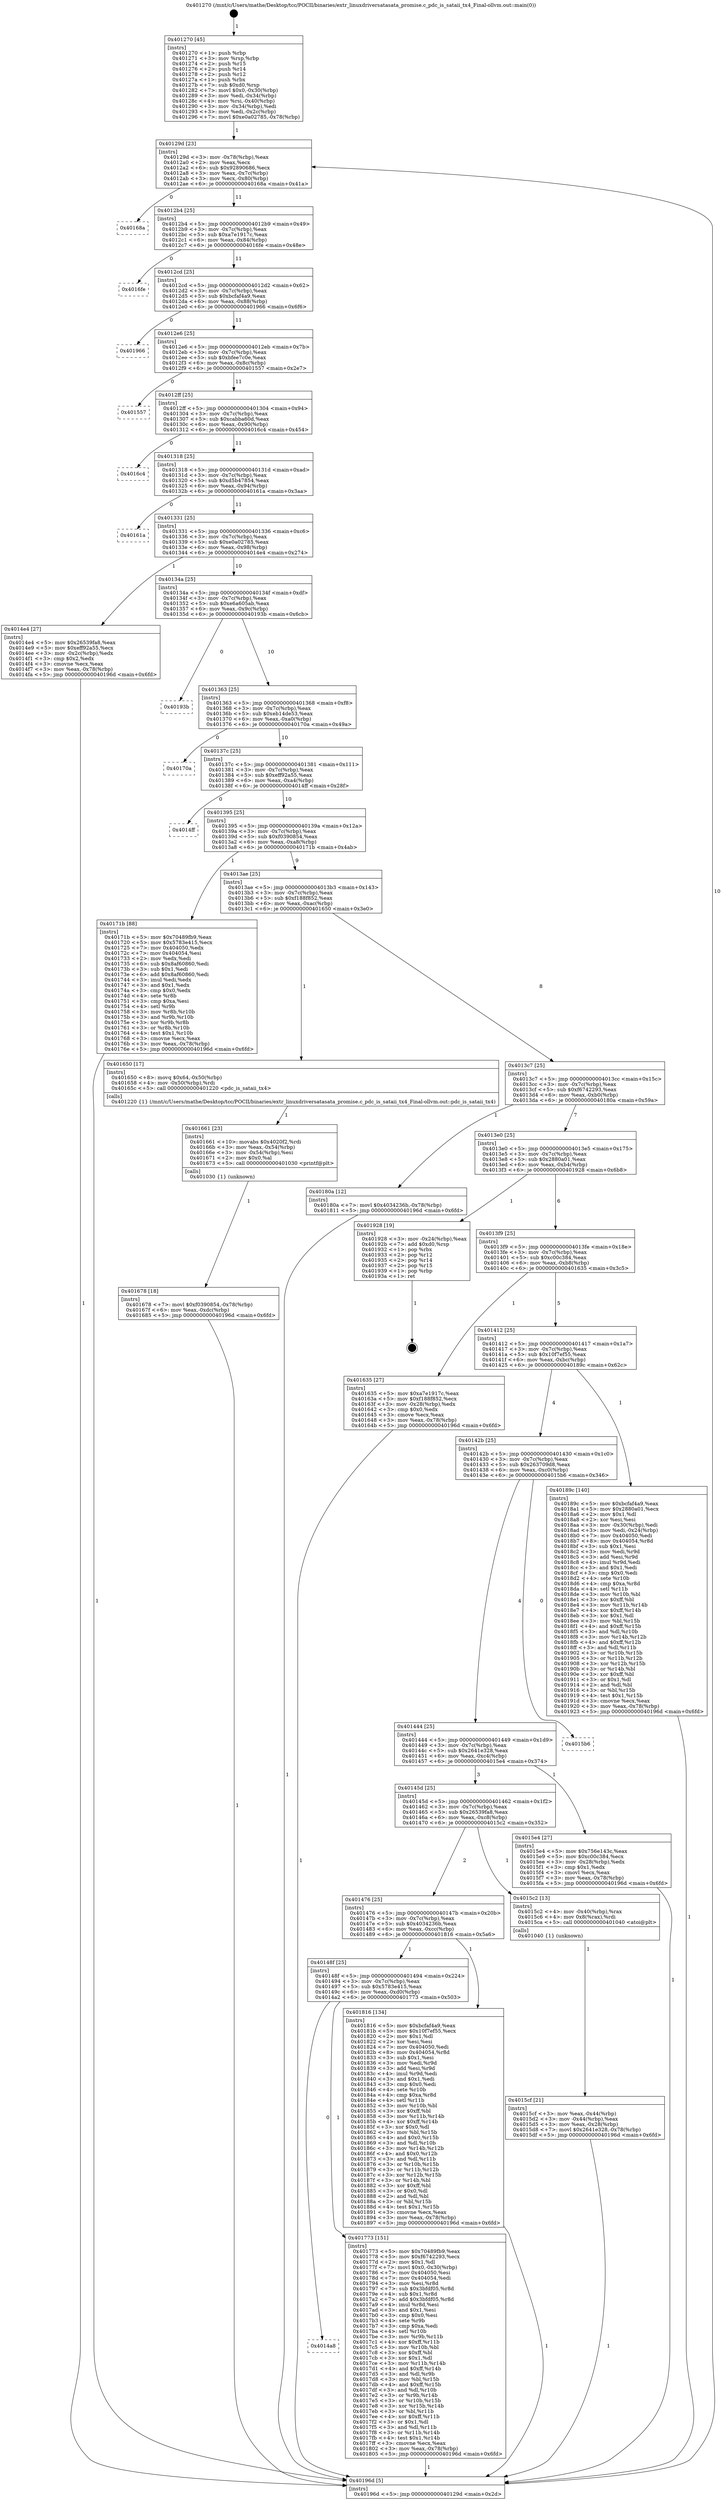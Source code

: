 digraph "0x401270" {
  label = "0x401270 (/mnt/c/Users/mathe/Desktop/tcc/POCII/binaries/extr_linuxdriversatasata_promise.c_pdc_is_sataii_tx4_Final-ollvm.out::main(0))"
  labelloc = "t"
  node[shape=record]

  Entry [label="",width=0.3,height=0.3,shape=circle,fillcolor=black,style=filled]
  "0x40129d" [label="{
     0x40129d [23]\l
     | [instrs]\l
     &nbsp;&nbsp;0x40129d \<+3\>: mov -0x78(%rbp),%eax\l
     &nbsp;&nbsp;0x4012a0 \<+2\>: mov %eax,%ecx\l
     &nbsp;&nbsp;0x4012a2 \<+6\>: sub $0x92890686,%ecx\l
     &nbsp;&nbsp;0x4012a8 \<+3\>: mov %eax,-0x7c(%rbp)\l
     &nbsp;&nbsp;0x4012ab \<+3\>: mov %ecx,-0x80(%rbp)\l
     &nbsp;&nbsp;0x4012ae \<+6\>: je 000000000040168a \<main+0x41a\>\l
  }"]
  "0x40168a" [label="{
     0x40168a\l
  }", style=dashed]
  "0x4012b4" [label="{
     0x4012b4 [25]\l
     | [instrs]\l
     &nbsp;&nbsp;0x4012b4 \<+5\>: jmp 00000000004012b9 \<main+0x49\>\l
     &nbsp;&nbsp;0x4012b9 \<+3\>: mov -0x7c(%rbp),%eax\l
     &nbsp;&nbsp;0x4012bc \<+5\>: sub $0xa7e1917c,%eax\l
     &nbsp;&nbsp;0x4012c1 \<+6\>: mov %eax,-0x84(%rbp)\l
     &nbsp;&nbsp;0x4012c7 \<+6\>: je 00000000004016fe \<main+0x48e\>\l
  }"]
  Exit [label="",width=0.3,height=0.3,shape=circle,fillcolor=black,style=filled,peripheries=2]
  "0x4016fe" [label="{
     0x4016fe\l
  }", style=dashed]
  "0x4012cd" [label="{
     0x4012cd [25]\l
     | [instrs]\l
     &nbsp;&nbsp;0x4012cd \<+5\>: jmp 00000000004012d2 \<main+0x62\>\l
     &nbsp;&nbsp;0x4012d2 \<+3\>: mov -0x7c(%rbp),%eax\l
     &nbsp;&nbsp;0x4012d5 \<+5\>: sub $0xbcfaf4a9,%eax\l
     &nbsp;&nbsp;0x4012da \<+6\>: mov %eax,-0x88(%rbp)\l
     &nbsp;&nbsp;0x4012e0 \<+6\>: je 0000000000401966 \<main+0x6f6\>\l
  }"]
  "0x4014a8" [label="{
     0x4014a8\l
  }", style=dashed]
  "0x401966" [label="{
     0x401966\l
  }", style=dashed]
  "0x4012e6" [label="{
     0x4012e6 [25]\l
     | [instrs]\l
     &nbsp;&nbsp;0x4012e6 \<+5\>: jmp 00000000004012eb \<main+0x7b\>\l
     &nbsp;&nbsp;0x4012eb \<+3\>: mov -0x7c(%rbp),%eax\l
     &nbsp;&nbsp;0x4012ee \<+5\>: sub $0xbfee7c0e,%eax\l
     &nbsp;&nbsp;0x4012f3 \<+6\>: mov %eax,-0x8c(%rbp)\l
     &nbsp;&nbsp;0x4012f9 \<+6\>: je 0000000000401557 \<main+0x2e7\>\l
  }"]
  "0x401773" [label="{
     0x401773 [151]\l
     | [instrs]\l
     &nbsp;&nbsp;0x401773 \<+5\>: mov $0x70489fb9,%eax\l
     &nbsp;&nbsp;0x401778 \<+5\>: mov $0xf6742293,%ecx\l
     &nbsp;&nbsp;0x40177d \<+2\>: mov $0x1,%dl\l
     &nbsp;&nbsp;0x40177f \<+7\>: movl $0x0,-0x30(%rbp)\l
     &nbsp;&nbsp;0x401786 \<+7\>: mov 0x404050,%esi\l
     &nbsp;&nbsp;0x40178d \<+7\>: mov 0x404054,%edi\l
     &nbsp;&nbsp;0x401794 \<+3\>: mov %esi,%r8d\l
     &nbsp;&nbsp;0x401797 \<+7\>: sub $0x3bfdf05,%r8d\l
     &nbsp;&nbsp;0x40179e \<+4\>: sub $0x1,%r8d\l
     &nbsp;&nbsp;0x4017a2 \<+7\>: add $0x3bfdf05,%r8d\l
     &nbsp;&nbsp;0x4017a9 \<+4\>: imul %r8d,%esi\l
     &nbsp;&nbsp;0x4017ad \<+3\>: and $0x1,%esi\l
     &nbsp;&nbsp;0x4017b0 \<+3\>: cmp $0x0,%esi\l
     &nbsp;&nbsp;0x4017b3 \<+4\>: sete %r9b\l
     &nbsp;&nbsp;0x4017b7 \<+3\>: cmp $0xa,%edi\l
     &nbsp;&nbsp;0x4017ba \<+4\>: setl %r10b\l
     &nbsp;&nbsp;0x4017be \<+3\>: mov %r9b,%r11b\l
     &nbsp;&nbsp;0x4017c1 \<+4\>: xor $0xff,%r11b\l
     &nbsp;&nbsp;0x4017c5 \<+3\>: mov %r10b,%bl\l
     &nbsp;&nbsp;0x4017c8 \<+3\>: xor $0xff,%bl\l
     &nbsp;&nbsp;0x4017cb \<+3\>: xor $0x1,%dl\l
     &nbsp;&nbsp;0x4017ce \<+3\>: mov %r11b,%r14b\l
     &nbsp;&nbsp;0x4017d1 \<+4\>: and $0xff,%r14b\l
     &nbsp;&nbsp;0x4017d5 \<+3\>: and %dl,%r9b\l
     &nbsp;&nbsp;0x4017d8 \<+3\>: mov %bl,%r15b\l
     &nbsp;&nbsp;0x4017db \<+4\>: and $0xff,%r15b\l
     &nbsp;&nbsp;0x4017df \<+3\>: and %dl,%r10b\l
     &nbsp;&nbsp;0x4017e2 \<+3\>: or %r9b,%r14b\l
     &nbsp;&nbsp;0x4017e5 \<+3\>: or %r10b,%r15b\l
     &nbsp;&nbsp;0x4017e8 \<+3\>: xor %r15b,%r14b\l
     &nbsp;&nbsp;0x4017eb \<+3\>: or %bl,%r11b\l
     &nbsp;&nbsp;0x4017ee \<+4\>: xor $0xff,%r11b\l
     &nbsp;&nbsp;0x4017f2 \<+3\>: or $0x1,%dl\l
     &nbsp;&nbsp;0x4017f5 \<+3\>: and %dl,%r11b\l
     &nbsp;&nbsp;0x4017f8 \<+3\>: or %r11b,%r14b\l
     &nbsp;&nbsp;0x4017fb \<+4\>: test $0x1,%r14b\l
     &nbsp;&nbsp;0x4017ff \<+3\>: cmovne %ecx,%eax\l
     &nbsp;&nbsp;0x401802 \<+3\>: mov %eax,-0x78(%rbp)\l
     &nbsp;&nbsp;0x401805 \<+5\>: jmp 000000000040196d \<main+0x6fd\>\l
  }"]
  "0x401557" [label="{
     0x401557\l
  }", style=dashed]
  "0x4012ff" [label="{
     0x4012ff [25]\l
     | [instrs]\l
     &nbsp;&nbsp;0x4012ff \<+5\>: jmp 0000000000401304 \<main+0x94\>\l
     &nbsp;&nbsp;0x401304 \<+3\>: mov -0x7c(%rbp),%eax\l
     &nbsp;&nbsp;0x401307 \<+5\>: sub $0xcabba60d,%eax\l
     &nbsp;&nbsp;0x40130c \<+6\>: mov %eax,-0x90(%rbp)\l
     &nbsp;&nbsp;0x401312 \<+6\>: je 00000000004016c4 \<main+0x454\>\l
  }"]
  "0x40148f" [label="{
     0x40148f [25]\l
     | [instrs]\l
     &nbsp;&nbsp;0x40148f \<+5\>: jmp 0000000000401494 \<main+0x224\>\l
     &nbsp;&nbsp;0x401494 \<+3\>: mov -0x7c(%rbp),%eax\l
     &nbsp;&nbsp;0x401497 \<+5\>: sub $0x5783e415,%eax\l
     &nbsp;&nbsp;0x40149c \<+6\>: mov %eax,-0xd0(%rbp)\l
     &nbsp;&nbsp;0x4014a2 \<+6\>: je 0000000000401773 \<main+0x503\>\l
  }"]
  "0x4016c4" [label="{
     0x4016c4\l
  }", style=dashed]
  "0x401318" [label="{
     0x401318 [25]\l
     | [instrs]\l
     &nbsp;&nbsp;0x401318 \<+5\>: jmp 000000000040131d \<main+0xad\>\l
     &nbsp;&nbsp;0x40131d \<+3\>: mov -0x7c(%rbp),%eax\l
     &nbsp;&nbsp;0x401320 \<+5\>: sub $0xd5b47854,%eax\l
     &nbsp;&nbsp;0x401325 \<+6\>: mov %eax,-0x94(%rbp)\l
     &nbsp;&nbsp;0x40132b \<+6\>: je 000000000040161a \<main+0x3aa\>\l
  }"]
  "0x401816" [label="{
     0x401816 [134]\l
     | [instrs]\l
     &nbsp;&nbsp;0x401816 \<+5\>: mov $0xbcfaf4a9,%eax\l
     &nbsp;&nbsp;0x40181b \<+5\>: mov $0x10f7ef55,%ecx\l
     &nbsp;&nbsp;0x401820 \<+2\>: mov $0x1,%dl\l
     &nbsp;&nbsp;0x401822 \<+2\>: xor %esi,%esi\l
     &nbsp;&nbsp;0x401824 \<+7\>: mov 0x404050,%edi\l
     &nbsp;&nbsp;0x40182b \<+8\>: mov 0x404054,%r8d\l
     &nbsp;&nbsp;0x401833 \<+3\>: sub $0x1,%esi\l
     &nbsp;&nbsp;0x401836 \<+3\>: mov %edi,%r9d\l
     &nbsp;&nbsp;0x401839 \<+3\>: add %esi,%r9d\l
     &nbsp;&nbsp;0x40183c \<+4\>: imul %r9d,%edi\l
     &nbsp;&nbsp;0x401840 \<+3\>: and $0x1,%edi\l
     &nbsp;&nbsp;0x401843 \<+3\>: cmp $0x0,%edi\l
     &nbsp;&nbsp;0x401846 \<+4\>: sete %r10b\l
     &nbsp;&nbsp;0x40184a \<+4\>: cmp $0xa,%r8d\l
     &nbsp;&nbsp;0x40184e \<+4\>: setl %r11b\l
     &nbsp;&nbsp;0x401852 \<+3\>: mov %r10b,%bl\l
     &nbsp;&nbsp;0x401855 \<+3\>: xor $0xff,%bl\l
     &nbsp;&nbsp;0x401858 \<+3\>: mov %r11b,%r14b\l
     &nbsp;&nbsp;0x40185b \<+4\>: xor $0xff,%r14b\l
     &nbsp;&nbsp;0x40185f \<+3\>: xor $0x0,%dl\l
     &nbsp;&nbsp;0x401862 \<+3\>: mov %bl,%r15b\l
     &nbsp;&nbsp;0x401865 \<+4\>: and $0x0,%r15b\l
     &nbsp;&nbsp;0x401869 \<+3\>: and %dl,%r10b\l
     &nbsp;&nbsp;0x40186c \<+3\>: mov %r14b,%r12b\l
     &nbsp;&nbsp;0x40186f \<+4\>: and $0x0,%r12b\l
     &nbsp;&nbsp;0x401873 \<+3\>: and %dl,%r11b\l
     &nbsp;&nbsp;0x401876 \<+3\>: or %r10b,%r15b\l
     &nbsp;&nbsp;0x401879 \<+3\>: or %r11b,%r12b\l
     &nbsp;&nbsp;0x40187c \<+3\>: xor %r12b,%r15b\l
     &nbsp;&nbsp;0x40187f \<+3\>: or %r14b,%bl\l
     &nbsp;&nbsp;0x401882 \<+3\>: xor $0xff,%bl\l
     &nbsp;&nbsp;0x401885 \<+3\>: or $0x0,%dl\l
     &nbsp;&nbsp;0x401888 \<+2\>: and %dl,%bl\l
     &nbsp;&nbsp;0x40188a \<+3\>: or %bl,%r15b\l
     &nbsp;&nbsp;0x40188d \<+4\>: test $0x1,%r15b\l
     &nbsp;&nbsp;0x401891 \<+3\>: cmovne %ecx,%eax\l
     &nbsp;&nbsp;0x401894 \<+3\>: mov %eax,-0x78(%rbp)\l
     &nbsp;&nbsp;0x401897 \<+5\>: jmp 000000000040196d \<main+0x6fd\>\l
  }"]
  "0x40161a" [label="{
     0x40161a\l
  }", style=dashed]
  "0x401331" [label="{
     0x401331 [25]\l
     | [instrs]\l
     &nbsp;&nbsp;0x401331 \<+5\>: jmp 0000000000401336 \<main+0xc6\>\l
     &nbsp;&nbsp;0x401336 \<+3\>: mov -0x7c(%rbp),%eax\l
     &nbsp;&nbsp;0x401339 \<+5\>: sub $0xe0a02785,%eax\l
     &nbsp;&nbsp;0x40133e \<+6\>: mov %eax,-0x98(%rbp)\l
     &nbsp;&nbsp;0x401344 \<+6\>: je 00000000004014e4 \<main+0x274\>\l
  }"]
  "0x401678" [label="{
     0x401678 [18]\l
     | [instrs]\l
     &nbsp;&nbsp;0x401678 \<+7\>: movl $0xf0390854,-0x78(%rbp)\l
     &nbsp;&nbsp;0x40167f \<+6\>: mov %eax,-0xdc(%rbp)\l
     &nbsp;&nbsp;0x401685 \<+5\>: jmp 000000000040196d \<main+0x6fd\>\l
  }"]
  "0x4014e4" [label="{
     0x4014e4 [27]\l
     | [instrs]\l
     &nbsp;&nbsp;0x4014e4 \<+5\>: mov $0x26539fa8,%eax\l
     &nbsp;&nbsp;0x4014e9 \<+5\>: mov $0xeff92a55,%ecx\l
     &nbsp;&nbsp;0x4014ee \<+3\>: mov -0x2c(%rbp),%edx\l
     &nbsp;&nbsp;0x4014f1 \<+3\>: cmp $0x2,%edx\l
     &nbsp;&nbsp;0x4014f4 \<+3\>: cmovne %ecx,%eax\l
     &nbsp;&nbsp;0x4014f7 \<+3\>: mov %eax,-0x78(%rbp)\l
     &nbsp;&nbsp;0x4014fa \<+5\>: jmp 000000000040196d \<main+0x6fd\>\l
  }"]
  "0x40134a" [label="{
     0x40134a [25]\l
     | [instrs]\l
     &nbsp;&nbsp;0x40134a \<+5\>: jmp 000000000040134f \<main+0xdf\>\l
     &nbsp;&nbsp;0x40134f \<+3\>: mov -0x7c(%rbp),%eax\l
     &nbsp;&nbsp;0x401352 \<+5\>: sub $0xe6a605ab,%eax\l
     &nbsp;&nbsp;0x401357 \<+6\>: mov %eax,-0x9c(%rbp)\l
     &nbsp;&nbsp;0x40135d \<+6\>: je 000000000040193b \<main+0x6cb\>\l
  }"]
  "0x40196d" [label="{
     0x40196d [5]\l
     | [instrs]\l
     &nbsp;&nbsp;0x40196d \<+5\>: jmp 000000000040129d \<main+0x2d\>\l
  }"]
  "0x401270" [label="{
     0x401270 [45]\l
     | [instrs]\l
     &nbsp;&nbsp;0x401270 \<+1\>: push %rbp\l
     &nbsp;&nbsp;0x401271 \<+3\>: mov %rsp,%rbp\l
     &nbsp;&nbsp;0x401274 \<+2\>: push %r15\l
     &nbsp;&nbsp;0x401276 \<+2\>: push %r14\l
     &nbsp;&nbsp;0x401278 \<+2\>: push %r12\l
     &nbsp;&nbsp;0x40127a \<+1\>: push %rbx\l
     &nbsp;&nbsp;0x40127b \<+7\>: sub $0xd0,%rsp\l
     &nbsp;&nbsp;0x401282 \<+7\>: movl $0x0,-0x30(%rbp)\l
     &nbsp;&nbsp;0x401289 \<+3\>: mov %edi,-0x34(%rbp)\l
     &nbsp;&nbsp;0x40128c \<+4\>: mov %rsi,-0x40(%rbp)\l
     &nbsp;&nbsp;0x401290 \<+3\>: mov -0x34(%rbp),%edi\l
     &nbsp;&nbsp;0x401293 \<+3\>: mov %edi,-0x2c(%rbp)\l
     &nbsp;&nbsp;0x401296 \<+7\>: movl $0xe0a02785,-0x78(%rbp)\l
  }"]
  "0x401661" [label="{
     0x401661 [23]\l
     | [instrs]\l
     &nbsp;&nbsp;0x401661 \<+10\>: movabs $0x4020f2,%rdi\l
     &nbsp;&nbsp;0x40166b \<+3\>: mov %eax,-0x54(%rbp)\l
     &nbsp;&nbsp;0x40166e \<+3\>: mov -0x54(%rbp),%esi\l
     &nbsp;&nbsp;0x401671 \<+2\>: mov $0x0,%al\l
     &nbsp;&nbsp;0x401673 \<+5\>: call 0000000000401030 \<printf@plt\>\l
     | [calls]\l
     &nbsp;&nbsp;0x401030 \{1\} (unknown)\l
  }"]
  "0x40193b" [label="{
     0x40193b\l
  }", style=dashed]
  "0x401363" [label="{
     0x401363 [25]\l
     | [instrs]\l
     &nbsp;&nbsp;0x401363 \<+5\>: jmp 0000000000401368 \<main+0xf8\>\l
     &nbsp;&nbsp;0x401368 \<+3\>: mov -0x7c(%rbp),%eax\l
     &nbsp;&nbsp;0x40136b \<+5\>: sub $0xeb14de53,%eax\l
     &nbsp;&nbsp;0x401370 \<+6\>: mov %eax,-0xa0(%rbp)\l
     &nbsp;&nbsp;0x401376 \<+6\>: je 000000000040170a \<main+0x49a\>\l
  }"]
  "0x4015cf" [label="{
     0x4015cf [21]\l
     | [instrs]\l
     &nbsp;&nbsp;0x4015cf \<+3\>: mov %eax,-0x44(%rbp)\l
     &nbsp;&nbsp;0x4015d2 \<+3\>: mov -0x44(%rbp),%eax\l
     &nbsp;&nbsp;0x4015d5 \<+3\>: mov %eax,-0x28(%rbp)\l
     &nbsp;&nbsp;0x4015d8 \<+7\>: movl $0x2641e328,-0x78(%rbp)\l
     &nbsp;&nbsp;0x4015df \<+5\>: jmp 000000000040196d \<main+0x6fd\>\l
  }"]
  "0x40170a" [label="{
     0x40170a\l
  }", style=dashed]
  "0x40137c" [label="{
     0x40137c [25]\l
     | [instrs]\l
     &nbsp;&nbsp;0x40137c \<+5\>: jmp 0000000000401381 \<main+0x111\>\l
     &nbsp;&nbsp;0x401381 \<+3\>: mov -0x7c(%rbp),%eax\l
     &nbsp;&nbsp;0x401384 \<+5\>: sub $0xeff92a55,%eax\l
     &nbsp;&nbsp;0x401389 \<+6\>: mov %eax,-0xa4(%rbp)\l
     &nbsp;&nbsp;0x40138f \<+6\>: je 00000000004014ff \<main+0x28f\>\l
  }"]
  "0x401476" [label="{
     0x401476 [25]\l
     | [instrs]\l
     &nbsp;&nbsp;0x401476 \<+5\>: jmp 000000000040147b \<main+0x20b\>\l
     &nbsp;&nbsp;0x40147b \<+3\>: mov -0x7c(%rbp),%eax\l
     &nbsp;&nbsp;0x40147e \<+5\>: sub $0x4034236b,%eax\l
     &nbsp;&nbsp;0x401483 \<+6\>: mov %eax,-0xcc(%rbp)\l
     &nbsp;&nbsp;0x401489 \<+6\>: je 0000000000401816 \<main+0x5a6\>\l
  }"]
  "0x4014ff" [label="{
     0x4014ff\l
  }", style=dashed]
  "0x401395" [label="{
     0x401395 [25]\l
     | [instrs]\l
     &nbsp;&nbsp;0x401395 \<+5\>: jmp 000000000040139a \<main+0x12a\>\l
     &nbsp;&nbsp;0x40139a \<+3\>: mov -0x7c(%rbp),%eax\l
     &nbsp;&nbsp;0x40139d \<+5\>: sub $0xf0390854,%eax\l
     &nbsp;&nbsp;0x4013a2 \<+6\>: mov %eax,-0xa8(%rbp)\l
     &nbsp;&nbsp;0x4013a8 \<+6\>: je 000000000040171b \<main+0x4ab\>\l
  }"]
  "0x4015c2" [label="{
     0x4015c2 [13]\l
     | [instrs]\l
     &nbsp;&nbsp;0x4015c2 \<+4\>: mov -0x40(%rbp),%rax\l
     &nbsp;&nbsp;0x4015c6 \<+4\>: mov 0x8(%rax),%rdi\l
     &nbsp;&nbsp;0x4015ca \<+5\>: call 0000000000401040 \<atoi@plt\>\l
     | [calls]\l
     &nbsp;&nbsp;0x401040 \{1\} (unknown)\l
  }"]
  "0x40171b" [label="{
     0x40171b [88]\l
     | [instrs]\l
     &nbsp;&nbsp;0x40171b \<+5\>: mov $0x70489fb9,%eax\l
     &nbsp;&nbsp;0x401720 \<+5\>: mov $0x5783e415,%ecx\l
     &nbsp;&nbsp;0x401725 \<+7\>: mov 0x404050,%edx\l
     &nbsp;&nbsp;0x40172c \<+7\>: mov 0x404054,%esi\l
     &nbsp;&nbsp;0x401733 \<+2\>: mov %edx,%edi\l
     &nbsp;&nbsp;0x401735 \<+6\>: sub $0x8af60860,%edi\l
     &nbsp;&nbsp;0x40173b \<+3\>: sub $0x1,%edi\l
     &nbsp;&nbsp;0x40173e \<+6\>: add $0x8af60860,%edi\l
     &nbsp;&nbsp;0x401744 \<+3\>: imul %edi,%edx\l
     &nbsp;&nbsp;0x401747 \<+3\>: and $0x1,%edx\l
     &nbsp;&nbsp;0x40174a \<+3\>: cmp $0x0,%edx\l
     &nbsp;&nbsp;0x40174d \<+4\>: sete %r8b\l
     &nbsp;&nbsp;0x401751 \<+3\>: cmp $0xa,%esi\l
     &nbsp;&nbsp;0x401754 \<+4\>: setl %r9b\l
     &nbsp;&nbsp;0x401758 \<+3\>: mov %r8b,%r10b\l
     &nbsp;&nbsp;0x40175b \<+3\>: and %r9b,%r10b\l
     &nbsp;&nbsp;0x40175e \<+3\>: xor %r9b,%r8b\l
     &nbsp;&nbsp;0x401761 \<+3\>: or %r8b,%r10b\l
     &nbsp;&nbsp;0x401764 \<+4\>: test $0x1,%r10b\l
     &nbsp;&nbsp;0x401768 \<+3\>: cmovne %ecx,%eax\l
     &nbsp;&nbsp;0x40176b \<+3\>: mov %eax,-0x78(%rbp)\l
     &nbsp;&nbsp;0x40176e \<+5\>: jmp 000000000040196d \<main+0x6fd\>\l
  }"]
  "0x4013ae" [label="{
     0x4013ae [25]\l
     | [instrs]\l
     &nbsp;&nbsp;0x4013ae \<+5\>: jmp 00000000004013b3 \<main+0x143\>\l
     &nbsp;&nbsp;0x4013b3 \<+3\>: mov -0x7c(%rbp),%eax\l
     &nbsp;&nbsp;0x4013b6 \<+5\>: sub $0xf188f852,%eax\l
     &nbsp;&nbsp;0x4013bb \<+6\>: mov %eax,-0xac(%rbp)\l
     &nbsp;&nbsp;0x4013c1 \<+6\>: je 0000000000401650 \<main+0x3e0\>\l
  }"]
  "0x40145d" [label="{
     0x40145d [25]\l
     | [instrs]\l
     &nbsp;&nbsp;0x40145d \<+5\>: jmp 0000000000401462 \<main+0x1f2\>\l
     &nbsp;&nbsp;0x401462 \<+3\>: mov -0x7c(%rbp),%eax\l
     &nbsp;&nbsp;0x401465 \<+5\>: sub $0x26539fa8,%eax\l
     &nbsp;&nbsp;0x40146a \<+6\>: mov %eax,-0xc8(%rbp)\l
     &nbsp;&nbsp;0x401470 \<+6\>: je 00000000004015c2 \<main+0x352\>\l
  }"]
  "0x401650" [label="{
     0x401650 [17]\l
     | [instrs]\l
     &nbsp;&nbsp;0x401650 \<+8\>: movq $0x64,-0x50(%rbp)\l
     &nbsp;&nbsp;0x401658 \<+4\>: mov -0x50(%rbp),%rdi\l
     &nbsp;&nbsp;0x40165c \<+5\>: call 0000000000401220 \<pdc_is_sataii_tx4\>\l
     | [calls]\l
     &nbsp;&nbsp;0x401220 \{1\} (/mnt/c/Users/mathe/Desktop/tcc/POCII/binaries/extr_linuxdriversatasata_promise.c_pdc_is_sataii_tx4_Final-ollvm.out::pdc_is_sataii_tx4)\l
  }"]
  "0x4013c7" [label="{
     0x4013c7 [25]\l
     | [instrs]\l
     &nbsp;&nbsp;0x4013c7 \<+5\>: jmp 00000000004013cc \<main+0x15c\>\l
     &nbsp;&nbsp;0x4013cc \<+3\>: mov -0x7c(%rbp),%eax\l
     &nbsp;&nbsp;0x4013cf \<+5\>: sub $0xf6742293,%eax\l
     &nbsp;&nbsp;0x4013d4 \<+6\>: mov %eax,-0xb0(%rbp)\l
     &nbsp;&nbsp;0x4013da \<+6\>: je 000000000040180a \<main+0x59a\>\l
  }"]
  "0x4015e4" [label="{
     0x4015e4 [27]\l
     | [instrs]\l
     &nbsp;&nbsp;0x4015e4 \<+5\>: mov $0x756e143c,%eax\l
     &nbsp;&nbsp;0x4015e9 \<+5\>: mov $0xc00c384,%ecx\l
     &nbsp;&nbsp;0x4015ee \<+3\>: mov -0x28(%rbp),%edx\l
     &nbsp;&nbsp;0x4015f1 \<+3\>: cmp $0x1,%edx\l
     &nbsp;&nbsp;0x4015f4 \<+3\>: cmovl %ecx,%eax\l
     &nbsp;&nbsp;0x4015f7 \<+3\>: mov %eax,-0x78(%rbp)\l
     &nbsp;&nbsp;0x4015fa \<+5\>: jmp 000000000040196d \<main+0x6fd\>\l
  }"]
  "0x40180a" [label="{
     0x40180a [12]\l
     | [instrs]\l
     &nbsp;&nbsp;0x40180a \<+7\>: movl $0x4034236b,-0x78(%rbp)\l
     &nbsp;&nbsp;0x401811 \<+5\>: jmp 000000000040196d \<main+0x6fd\>\l
  }"]
  "0x4013e0" [label="{
     0x4013e0 [25]\l
     | [instrs]\l
     &nbsp;&nbsp;0x4013e0 \<+5\>: jmp 00000000004013e5 \<main+0x175\>\l
     &nbsp;&nbsp;0x4013e5 \<+3\>: mov -0x7c(%rbp),%eax\l
     &nbsp;&nbsp;0x4013e8 \<+5\>: sub $0x2880a01,%eax\l
     &nbsp;&nbsp;0x4013ed \<+6\>: mov %eax,-0xb4(%rbp)\l
     &nbsp;&nbsp;0x4013f3 \<+6\>: je 0000000000401928 \<main+0x6b8\>\l
  }"]
  "0x401444" [label="{
     0x401444 [25]\l
     | [instrs]\l
     &nbsp;&nbsp;0x401444 \<+5\>: jmp 0000000000401449 \<main+0x1d9\>\l
     &nbsp;&nbsp;0x401449 \<+3\>: mov -0x7c(%rbp),%eax\l
     &nbsp;&nbsp;0x40144c \<+5\>: sub $0x2641e328,%eax\l
     &nbsp;&nbsp;0x401451 \<+6\>: mov %eax,-0xc4(%rbp)\l
     &nbsp;&nbsp;0x401457 \<+6\>: je 00000000004015e4 \<main+0x374\>\l
  }"]
  "0x401928" [label="{
     0x401928 [19]\l
     | [instrs]\l
     &nbsp;&nbsp;0x401928 \<+3\>: mov -0x24(%rbp),%eax\l
     &nbsp;&nbsp;0x40192b \<+7\>: add $0xd0,%rsp\l
     &nbsp;&nbsp;0x401932 \<+1\>: pop %rbx\l
     &nbsp;&nbsp;0x401933 \<+2\>: pop %r12\l
     &nbsp;&nbsp;0x401935 \<+2\>: pop %r14\l
     &nbsp;&nbsp;0x401937 \<+2\>: pop %r15\l
     &nbsp;&nbsp;0x401939 \<+1\>: pop %rbp\l
     &nbsp;&nbsp;0x40193a \<+1\>: ret\l
  }"]
  "0x4013f9" [label="{
     0x4013f9 [25]\l
     | [instrs]\l
     &nbsp;&nbsp;0x4013f9 \<+5\>: jmp 00000000004013fe \<main+0x18e\>\l
     &nbsp;&nbsp;0x4013fe \<+3\>: mov -0x7c(%rbp),%eax\l
     &nbsp;&nbsp;0x401401 \<+5\>: sub $0xc00c384,%eax\l
     &nbsp;&nbsp;0x401406 \<+6\>: mov %eax,-0xb8(%rbp)\l
     &nbsp;&nbsp;0x40140c \<+6\>: je 0000000000401635 \<main+0x3c5\>\l
  }"]
  "0x4015b6" [label="{
     0x4015b6\l
  }", style=dashed]
  "0x401635" [label="{
     0x401635 [27]\l
     | [instrs]\l
     &nbsp;&nbsp;0x401635 \<+5\>: mov $0xa7e1917c,%eax\l
     &nbsp;&nbsp;0x40163a \<+5\>: mov $0xf188f852,%ecx\l
     &nbsp;&nbsp;0x40163f \<+3\>: mov -0x28(%rbp),%edx\l
     &nbsp;&nbsp;0x401642 \<+3\>: cmp $0x0,%edx\l
     &nbsp;&nbsp;0x401645 \<+3\>: cmove %ecx,%eax\l
     &nbsp;&nbsp;0x401648 \<+3\>: mov %eax,-0x78(%rbp)\l
     &nbsp;&nbsp;0x40164b \<+5\>: jmp 000000000040196d \<main+0x6fd\>\l
  }"]
  "0x401412" [label="{
     0x401412 [25]\l
     | [instrs]\l
     &nbsp;&nbsp;0x401412 \<+5\>: jmp 0000000000401417 \<main+0x1a7\>\l
     &nbsp;&nbsp;0x401417 \<+3\>: mov -0x7c(%rbp),%eax\l
     &nbsp;&nbsp;0x40141a \<+5\>: sub $0x10f7ef55,%eax\l
     &nbsp;&nbsp;0x40141f \<+6\>: mov %eax,-0xbc(%rbp)\l
     &nbsp;&nbsp;0x401425 \<+6\>: je 000000000040189c \<main+0x62c\>\l
  }"]
  "0x40142b" [label="{
     0x40142b [25]\l
     | [instrs]\l
     &nbsp;&nbsp;0x40142b \<+5\>: jmp 0000000000401430 \<main+0x1c0\>\l
     &nbsp;&nbsp;0x401430 \<+3\>: mov -0x7c(%rbp),%eax\l
     &nbsp;&nbsp;0x401433 \<+5\>: sub $0x263709d8,%eax\l
     &nbsp;&nbsp;0x401438 \<+6\>: mov %eax,-0xc0(%rbp)\l
     &nbsp;&nbsp;0x40143e \<+6\>: je 00000000004015b6 \<main+0x346\>\l
  }"]
  "0x40189c" [label="{
     0x40189c [140]\l
     | [instrs]\l
     &nbsp;&nbsp;0x40189c \<+5\>: mov $0xbcfaf4a9,%eax\l
     &nbsp;&nbsp;0x4018a1 \<+5\>: mov $0x2880a01,%ecx\l
     &nbsp;&nbsp;0x4018a6 \<+2\>: mov $0x1,%dl\l
     &nbsp;&nbsp;0x4018a8 \<+2\>: xor %esi,%esi\l
     &nbsp;&nbsp;0x4018aa \<+3\>: mov -0x30(%rbp),%edi\l
     &nbsp;&nbsp;0x4018ad \<+3\>: mov %edi,-0x24(%rbp)\l
     &nbsp;&nbsp;0x4018b0 \<+7\>: mov 0x404050,%edi\l
     &nbsp;&nbsp;0x4018b7 \<+8\>: mov 0x404054,%r8d\l
     &nbsp;&nbsp;0x4018bf \<+3\>: sub $0x1,%esi\l
     &nbsp;&nbsp;0x4018c2 \<+3\>: mov %edi,%r9d\l
     &nbsp;&nbsp;0x4018c5 \<+3\>: add %esi,%r9d\l
     &nbsp;&nbsp;0x4018c8 \<+4\>: imul %r9d,%edi\l
     &nbsp;&nbsp;0x4018cc \<+3\>: and $0x1,%edi\l
     &nbsp;&nbsp;0x4018cf \<+3\>: cmp $0x0,%edi\l
     &nbsp;&nbsp;0x4018d2 \<+4\>: sete %r10b\l
     &nbsp;&nbsp;0x4018d6 \<+4\>: cmp $0xa,%r8d\l
     &nbsp;&nbsp;0x4018da \<+4\>: setl %r11b\l
     &nbsp;&nbsp;0x4018de \<+3\>: mov %r10b,%bl\l
     &nbsp;&nbsp;0x4018e1 \<+3\>: xor $0xff,%bl\l
     &nbsp;&nbsp;0x4018e4 \<+3\>: mov %r11b,%r14b\l
     &nbsp;&nbsp;0x4018e7 \<+4\>: xor $0xff,%r14b\l
     &nbsp;&nbsp;0x4018eb \<+3\>: xor $0x1,%dl\l
     &nbsp;&nbsp;0x4018ee \<+3\>: mov %bl,%r15b\l
     &nbsp;&nbsp;0x4018f1 \<+4\>: and $0xff,%r15b\l
     &nbsp;&nbsp;0x4018f5 \<+3\>: and %dl,%r10b\l
     &nbsp;&nbsp;0x4018f8 \<+3\>: mov %r14b,%r12b\l
     &nbsp;&nbsp;0x4018fb \<+4\>: and $0xff,%r12b\l
     &nbsp;&nbsp;0x4018ff \<+3\>: and %dl,%r11b\l
     &nbsp;&nbsp;0x401902 \<+3\>: or %r10b,%r15b\l
     &nbsp;&nbsp;0x401905 \<+3\>: or %r11b,%r12b\l
     &nbsp;&nbsp;0x401908 \<+3\>: xor %r12b,%r15b\l
     &nbsp;&nbsp;0x40190b \<+3\>: or %r14b,%bl\l
     &nbsp;&nbsp;0x40190e \<+3\>: xor $0xff,%bl\l
     &nbsp;&nbsp;0x401911 \<+3\>: or $0x1,%dl\l
     &nbsp;&nbsp;0x401914 \<+2\>: and %dl,%bl\l
     &nbsp;&nbsp;0x401916 \<+3\>: or %bl,%r15b\l
     &nbsp;&nbsp;0x401919 \<+4\>: test $0x1,%r15b\l
     &nbsp;&nbsp;0x40191d \<+3\>: cmovne %ecx,%eax\l
     &nbsp;&nbsp;0x401920 \<+3\>: mov %eax,-0x78(%rbp)\l
     &nbsp;&nbsp;0x401923 \<+5\>: jmp 000000000040196d \<main+0x6fd\>\l
  }"]
  Entry -> "0x401270" [label=" 1"]
  "0x40129d" -> "0x40168a" [label=" 0"]
  "0x40129d" -> "0x4012b4" [label=" 11"]
  "0x401928" -> Exit [label=" 1"]
  "0x4012b4" -> "0x4016fe" [label=" 0"]
  "0x4012b4" -> "0x4012cd" [label=" 11"]
  "0x40189c" -> "0x40196d" [label=" 1"]
  "0x4012cd" -> "0x401966" [label=" 0"]
  "0x4012cd" -> "0x4012e6" [label=" 11"]
  "0x401816" -> "0x40196d" [label=" 1"]
  "0x4012e6" -> "0x401557" [label=" 0"]
  "0x4012e6" -> "0x4012ff" [label=" 11"]
  "0x40180a" -> "0x40196d" [label=" 1"]
  "0x4012ff" -> "0x4016c4" [label=" 0"]
  "0x4012ff" -> "0x401318" [label=" 11"]
  "0x40148f" -> "0x4014a8" [label=" 0"]
  "0x401318" -> "0x40161a" [label=" 0"]
  "0x401318" -> "0x401331" [label=" 11"]
  "0x40148f" -> "0x401773" [label=" 1"]
  "0x401331" -> "0x4014e4" [label=" 1"]
  "0x401331" -> "0x40134a" [label=" 10"]
  "0x4014e4" -> "0x40196d" [label=" 1"]
  "0x401270" -> "0x40129d" [label=" 1"]
  "0x40196d" -> "0x40129d" [label=" 10"]
  "0x401476" -> "0x40148f" [label=" 1"]
  "0x40134a" -> "0x40193b" [label=" 0"]
  "0x40134a" -> "0x401363" [label=" 10"]
  "0x401476" -> "0x401816" [label=" 1"]
  "0x401363" -> "0x40170a" [label=" 0"]
  "0x401363" -> "0x40137c" [label=" 10"]
  "0x401773" -> "0x40196d" [label=" 1"]
  "0x40137c" -> "0x4014ff" [label=" 0"]
  "0x40137c" -> "0x401395" [label=" 10"]
  "0x40171b" -> "0x40196d" [label=" 1"]
  "0x401395" -> "0x40171b" [label=" 1"]
  "0x401395" -> "0x4013ae" [label=" 9"]
  "0x401678" -> "0x40196d" [label=" 1"]
  "0x4013ae" -> "0x401650" [label=" 1"]
  "0x4013ae" -> "0x4013c7" [label=" 8"]
  "0x401650" -> "0x401661" [label=" 1"]
  "0x4013c7" -> "0x40180a" [label=" 1"]
  "0x4013c7" -> "0x4013e0" [label=" 7"]
  "0x401635" -> "0x40196d" [label=" 1"]
  "0x4013e0" -> "0x401928" [label=" 1"]
  "0x4013e0" -> "0x4013f9" [label=" 6"]
  "0x4015cf" -> "0x40196d" [label=" 1"]
  "0x4013f9" -> "0x401635" [label=" 1"]
  "0x4013f9" -> "0x401412" [label=" 5"]
  "0x4015c2" -> "0x4015cf" [label=" 1"]
  "0x401412" -> "0x40189c" [label=" 1"]
  "0x401412" -> "0x40142b" [label=" 4"]
  "0x40145d" -> "0x401476" [label=" 2"]
  "0x40142b" -> "0x4015b6" [label=" 0"]
  "0x40142b" -> "0x401444" [label=" 4"]
  "0x4015e4" -> "0x40196d" [label=" 1"]
  "0x401444" -> "0x4015e4" [label=" 1"]
  "0x401444" -> "0x40145d" [label=" 3"]
  "0x401661" -> "0x401678" [label=" 1"]
  "0x40145d" -> "0x4015c2" [label=" 1"]
}
